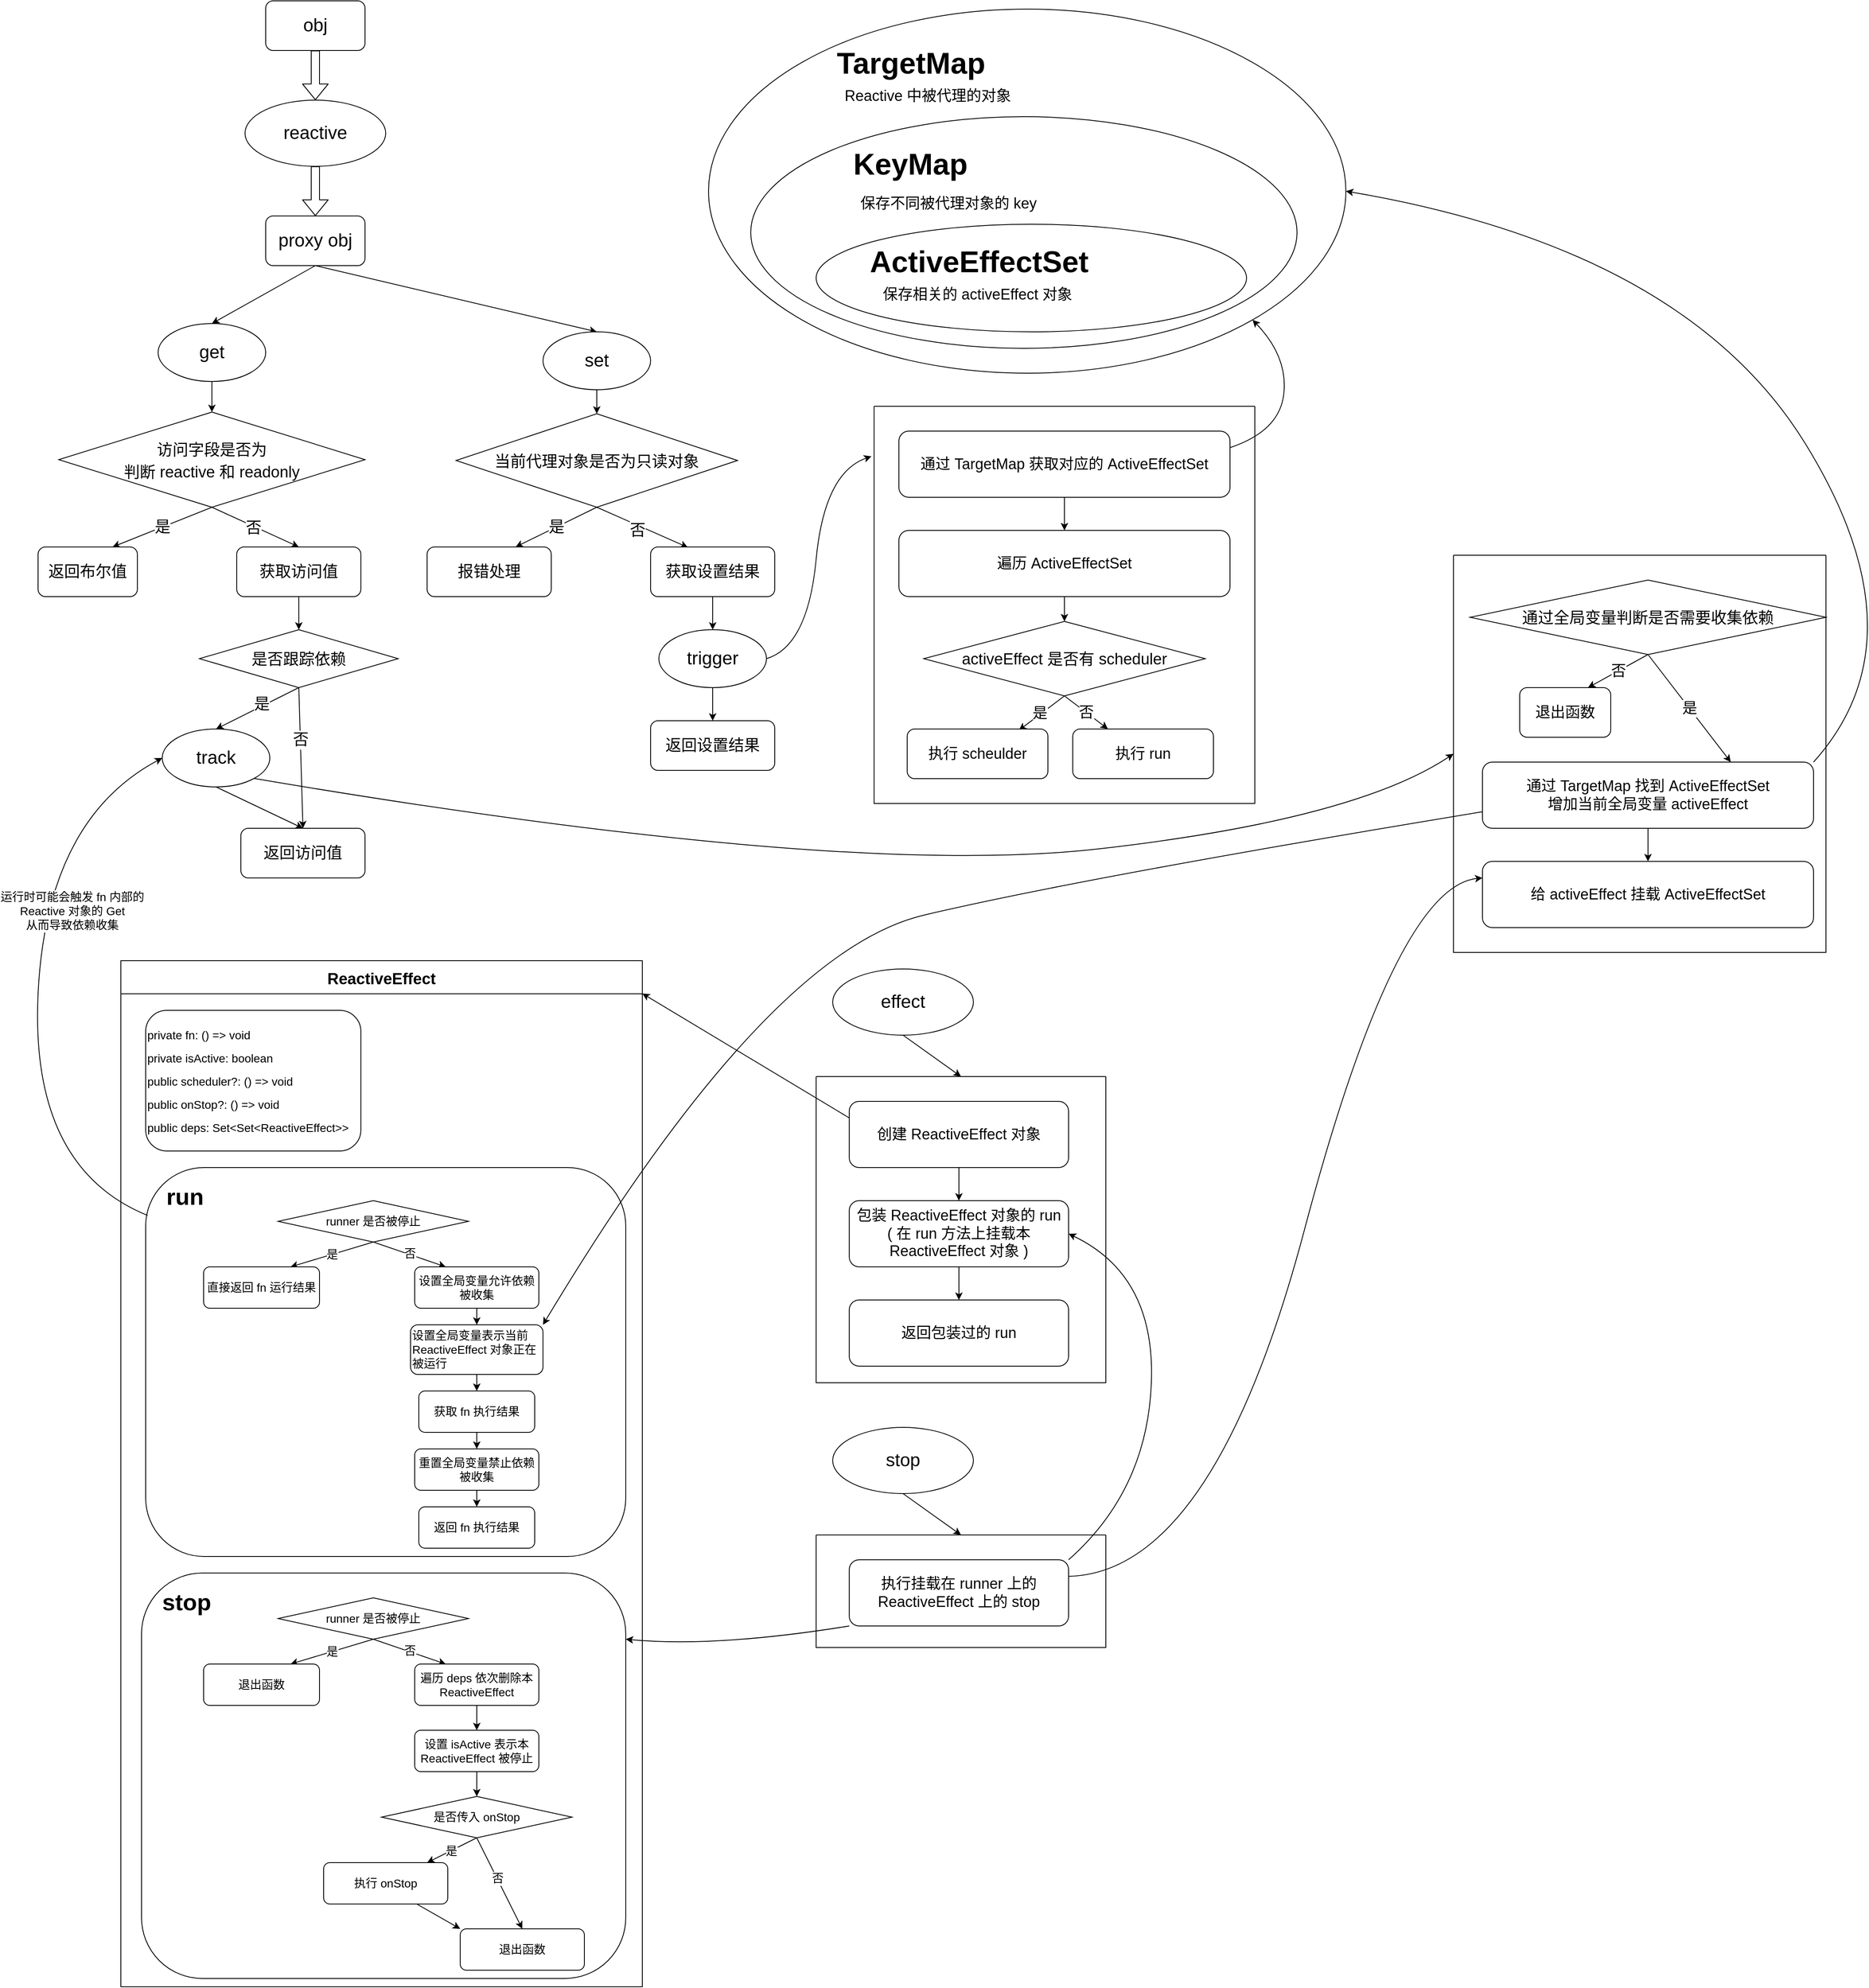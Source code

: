 <mxfile>
    <diagram id="R4spEyw9eaZhUga1ujNU" name="Page-1">
        <mxGraphModel dx="2276" dy="1254" grid="1" gridSize="10" guides="1" tooltips="1" connect="1" arrows="1" fold="1" page="1" pageScale="1" pageWidth="827" pageHeight="1169" math="0" shadow="0">
            <root>
                <mxCell id="0"/>
                <mxCell id="1" parent="0"/>
                <mxCell id="2" value="&lt;font style=&quot;font-size: 22px&quot;&gt;reactive&lt;/font&gt;" style="ellipse;whiteSpace=wrap;html=1;" vertex="1" parent="1">
                    <mxGeometry x="300" y="150" width="170" height="80" as="geometry"/>
                </mxCell>
                <mxCell id="98" style="edgeStyle=none;html=1;exitX=0.5;exitY=1;exitDx=0;exitDy=0;entryX=0.5;entryY=0;entryDx=0;entryDy=0;fontSize=18;" edge="1" parent="1" source="3" target="91">
                    <mxGeometry relative="1" as="geometry"/>
                </mxCell>
                <mxCell id="3" value="&lt;font style=&quot;font-size: 22px&quot;&gt;effect&lt;/font&gt;" style="ellipse;whiteSpace=wrap;html=1;" vertex="1" parent="1">
                    <mxGeometry x="1010" y="1200" width="170" height="80" as="geometry"/>
                </mxCell>
                <mxCell id="4" value="obj" style="rounded=1;whiteSpace=wrap;html=1;fontSize=22;" vertex="1" parent="1">
                    <mxGeometry x="325" y="30" width="120" height="60" as="geometry"/>
                </mxCell>
                <mxCell id="5" value="" style="shape=flexArrow;endArrow=classic;html=1;fontSize=22;exitX=0.5;exitY=1;exitDx=0;exitDy=0;entryX=0.5;entryY=0;entryDx=0;entryDy=0;" edge="1" parent="1" source="4" target="2">
                    <mxGeometry width="50" height="50" relative="1" as="geometry">
                        <mxPoint x="360" y="400" as="sourcePoint"/>
                        <mxPoint x="410" y="350" as="targetPoint"/>
                    </mxGeometry>
                </mxCell>
                <mxCell id="12" style="edgeStyle=none;html=1;exitX=0.5;exitY=1;exitDx=0;exitDy=0;entryX=0.5;entryY=0;entryDx=0;entryDy=0;fontSize=22;" edge="1" parent="1" source="6" target="8">
                    <mxGeometry relative="1" as="geometry"/>
                </mxCell>
                <mxCell id="13" style="edgeStyle=none;html=1;exitX=0.5;exitY=1;exitDx=0;exitDy=0;entryX=0.5;entryY=0;entryDx=0;entryDy=0;fontSize=22;" edge="1" parent="1" source="6" target="10">
                    <mxGeometry relative="1" as="geometry"/>
                </mxCell>
                <mxCell id="6" value="proxy obj" style="rounded=1;whiteSpace=wrap;html=1;fontSize=22;" vertex="1" parent="1">
                    <mxGeometry x="325" y="290" width="120" height="60" as="geometry"/>
                </mxCell>
                <mxCell id="7" value="" style="shape=flexArrow;endArrow=classic;html=1;fontSize=22;exitX=0.5;exitY=1;exitDx=0;exitDy=0;entryX=0.5;entryY=0;entryDx=0;entryDy=0;" edge="1" parent="1" source="2" target="6">
                    <mxGeometry width="50" height="50" relative="1" as="geometry">
                        <mxPoint x="395" y="90" as="sourcePoint"/>
                        <mxPoint x="395" y="160" as="targetPoint"/>
                    </mxGeometry>
                </mxCell>
                <mxCell id="15" style="edgeStyle=none;html=1;exitX=0.5;exitY=1;exitDx=0;exitDy=0;entryX=0.5;entryY=0;entryDx=0;entryDy=0;fontSize=19;" edge="1" parent="1" source="8" target="14">
                    <mxGeometry relative="1" as="geometry"/>
                </mxCell>
                <mxCell id="8" value="&lt;font style=&quot;font-size: 22px&quot;&gt;get&lt;/font&gt;" style="ellipse;whiteSpace=wrap;html=1;" vertex="1" parent="1">
                    <mxGeometry x="195" y="420" width="130" height="70" as="geometry"/>
                </mxCell>
                <mxCell id="32" style="edgeStyle=none;html=1;exitX=0.5;exitY=1;exitDx=0;exitDy=0;entryX=0.5;entryY=0;entryDx=0;entryDy=0;fontSize=19;" edge="1" parent="1" source="10" target="31">
                    <mxGeometry relative="1" as="geometry"/>
                </mxCell>
                <mxCell id="10" value="&lt;font style=&quot;font-size: 22px&quot;&gt;set&lt;/font&gt;" style="ellipse;whiteSpace=wrap;html=1;" vertex="1" parent="1">
                    <mxGeometry x="660" y="430" width="130" height="70" as="geometry"/>
                </mxCell>
                <mxCell id="17" value="是" style="edgeStyle=none;html=1;exitX=0.5;exitY=1;exitDx=0;exitDy=0;entryX=0.75;entryY=0;entryDx=0;entryDy=0;fontSize=19;" edge="1" parent="1" source="14" target="16">
                    <mxGeometry relative="1" as="geometry"/>
                </mxCell>
                <mxCell id="19" style="edgeStyle=none;html=1;exitX=0.5;exitY=1;exitDx=0;exitDy=0;entryX=0.5;entryY=0;entryDx=0;entryDy=0;fontSize=19;" edge="1" parent="1" source="14" target="18">
                    <mxGeometry relative="1" as="geometry"/>
                </mxCell>
                <mxCell id="20" value="否" style="edgeLabel;html=1;align=center;verticalAlign=middle;resizable=0;points=[];fontSize=19;" vertex="1" connectable="0" parent="19">
                    <mxGeometry x="0.074" y="1" relative="1" as="geometry">
                        <mxPoint x="-7" as="offset"/>
                    </mxGeometry>
                </mxCell>
                <mxCell id="14" value="&lt;font style=&quot;font-size: 19px&quot;&gt;访问字段是否为&lt;br&gt;判断 reactive 和 readonly&lt;/font&gt;" style="rhombus;whiteSpace=wrap;html=1;fontSize=22;" vertex="1" parent="1">
                    <mxGeometry x="75" y="527" width="370" height="115" as="geometry"/>
                </mxCell>
                <mxCell id="16" value="返回布尔值" style="rounded=1;whiteSpace=wrap;html=1;fontSize=19;" vertex="1" parent="1">
                    <mxGeometry x="50" y="690" width="120" height="60" as="geometry"/>
                </mxCell>
                <mxCell id="22" style="edgeStyle=none;html=1;exitX=0.5;exitY=1;exitDx=0;exitDy=0;entryX=0.5;entryY=0;entryDx=0;entryDy=0;fontSize=19;" edge="1" parent="1" source="18" target="21">
                    <mxGeometry relative="1" as="geometry"/>
                </mxCell>
                <mxCell id="18" value="获取访问值" style="rounded=1;whiteSpace=wrap;html=1;fontSize=19;" vertex="1" parent="1">
                    <mxGeometry x="290" y="690" width="150" height="60" as="geometry"/>
                </mxCell>
                <mxCell id="25" style="edgeStyle=none;html=1;exitX=0.5;exitY=1;exitDx=0;exitDy=0;entryX=0.5;entryY=0;entryDx=0;entryDy=0;fontSize=19;" edge="1" parent="1" source="21" target="24">
                    <mxGeometry relative="1" as="geometry"/>
                </mxCell>
                <mxCell id="26" value="是" style="edgeLabel;html=1;align=center;verticalAlign=middle;resizable=0;points=[];fontSize=19;" vertex="1" connectable="0" parent="25">
                    <mxGeometry x="0.124" y="3" relative="1" as="geometry">
                        <mxPoint x="10" y="-11" as="offset"/>
                    </mxGeometry>
                </mxCell>
                <mxCell id="29" style="edgeStyle=none;html=1;exitX=0.5;exitY=1;exitDx=0;exitDy=0;entryX=0.5;entryY=0;entryDx=0;entryDy=0;fontSize=19;" edge="1" parent="1" source="21" target="27">
                    <mxGeometry relative="1" as="geometry"/>
                </mxCell>
                <mxCell id="30" value="否" style="edgeLabel;html=1;align=center;verticalAlign=middle;resizable=0;points=[];fontSize=19;" vertex="1" connectable="0" parent="29">
                    <mxGeometry x="-0.259" relative="1" as="geometry">
                        <mxPoint as="offset"/>
                    </mxGeometry>
                </mxCell>
                <mxCell id="21" value="&lt;span style=&quot;font-size: 19px&quot;&gt;是否跟踪依赖&lt;/span&gt;" style="rhombus;whiteSpace=wrap;html=1;fontSize=22;" vertex="1" parent="1">
                    <mxGeometry x="245" y="790" width="240" height="70" as="geometry"/>
                </mxCell>
                <mxCell id="28" style="edgeStyle=none;html=1;exitX=0.5;exitY=1;exitDx=0;exitDy=0;entryX=0.5;entryY=0;entryDx=0;entryDy=0;fontSize=19;" edge="1" parent="1" source="24" target="27">
                    <mxGeometry relative="1" as="geometry"/>
                </mxCell>
                <mxCell id="24" value="&lt;font style=&quot;font-size: 22px&quot;&gt;track&lt;/font&gt;" style="ellipse;whiteSpace=wrap;html=1;" vertex="1" parent="1">
                    <mxGeometry x="200" y="910" width="130" height="70" as="geometry"/>
                </mxCell>
                <mxCell id="27" value="返回访问值" style="rounded=1;whiteSpace=wrap;html=1;fontSize=19;" vertex="1" parent="1">
                    <mxGeometry x="295" y="1030" width="150" height="60" as="geometry"/>
                </mxCell>
                <mxCell id="34" value="是" style="edgeStyle=none;html=1;exitX=0.5;exitY=1;exitDx=0;exitDy=0;entryX=0.713;entryY=0;entryDx=0;entryDy=0;entryPerimeter=0;fontSize=19;" edge="1" parent="1" source="31" target="33">
                    <mxGeometry relative="1" as="geometry"/>
                </mxCell>
                <mxCell id="36" style="edgeStyle=none;html=1;exitX=0.5;exitY=1;exitDx=0;exitDy=0;entryX=0.3;entryY=0.008;entryDx=0;entryDy=0;entryPerimeter=0;fontSize=19;" edge="1" parent="1" source="31" target="35">
                    <mxGeometry relative="1" as="geometry"/>
                </mxCell>
                <mxCell id="37" value="否" style="edgeLabel;html=1;align=center;verticalAlign=middle;resizable=0;points=[];fontSize=19;" vertex="1" connectable="0" parent="36">
                    <mxGeometry x="-0.223" relative="1" as="geometry">
                        <mxPoint x="6" y="9" as="offset"/>
                    </mxGeometry>
                </mxCell>
                <mxCell id="31" value="&lt;span style=&quot;font-size: 19px&quot;&gt;当前代理对象是否为只读对象&lt;/span&gt;" style="rhombus;whiteSpace=wrap;html=1;fontSize=22;" vertex="1" parent="1">
                    <mxGeometry x="555" y="529" width="340" height="113" as="geometry"/>
                </mxCell>
                <mxCell id="33" value="报错处理" style="rounded=1;whiteSpace=wrap;html=1;fontSize=19;" vertex="1" parent="1">
                    <mxGeometry x="520" y="690" width="150" height="60" as="geometry"/>
                </mxCell>
                <mxCell id="43" style="edgeStyle=none;html=1;exitX=0.5;exitY=1;exitDx=0;exitDy=0;entryX=0.5;entryY=0;entryDx=0;entryDy=0;fontSize=19;" edge="1" parent="1" source="35" target="42">
                    <mxGeometry relative="1" as="geometry"/>
                </mxCell>
                <mxCell id="35" value="获取设置结果" style="rounded=1;whiteSpace=wrap;html=1;fontSize=19;" vertex="1" parent="1">
                    <mxGeometry x="790" y="690" width="150" height="60" as="geometry"/>
                </mxCell>
                <mxCell id="40" value="返回设置结果" style="rounded=1;whiteSpace=wrap;html=1;fontSize=19;" vertex="1" parent="1">
                    <mxGeometry x="790" y="900" width="150" height="60" as="geometry"/>
                </mxCell>
                <mxCell id="44" style="edgeStyle=none;html=1;exitX=0.5;exitY=1;exitDx=0;exitDy=0;entryX=0.5;entryY=0;entryDx=0;entryDy=0;fontSize=19;" edge="1" parent="1" source="42" target="40">
                    <mxGeometry relative="1" as="geometry"/>
                </mxCell>
                <mxCell id="42" value="&lt;font style=&quot;font-size: 22px&quot;&gt;trigger&lt;/font&gt;" style="ellipse;whiteSpace=wrap;html=1;" vertex="1" parent="1">
                    <mxGeometry x="800" y="790" width="130" height="70" as="geometry"/>
                </mxCell>
                <mxCell id="45" value="ReactiveEffect" style="swimlane;fontSize=19;startSize=40;" vertex="1" parent="1">
                    <mxGeometry x="150" y="1190" width="630" height="1240" as="geometry"/>
                </mxCell>
                <mxCell id="46" value="&lt;p style=&quot;line-height: 1 ; font-size: 14px&quot;&gt;private fn: () =&amp;gt; void&lt;/p&gt;&lt;p style=&quot;line-height: 1 ; font-size: 14px&quot;&gt;private isActive: boolean&lt;/p&gt;&lt;p style=&quot;line-height: 1 ; font-size: 14px&quot;&gt;public scheduler?: () =&amp;gt; void&lt;/p&gt;&lt;p style=&quot;line-height: 1 ; font-size: 14px&quot;&gt;public onStop?: () =&amp;gt; void&lt;/p&gt;&lt;p style=&quot;line-height: 1 ; font-size: 14px&quot;&gt;public deps:&amp;nbsp;Set&amp;lt;Set&amp;lt;ReactiveEffect&amp;gt;&amp;gt;&lt;/p&gt;" style="rounded=1;whiteSpace=wrap;html=1;fontSize=14;align=left;" vertex="1" parent="45">
                    <mxGeometry x="30" y="60" width="260" height="170" as="geometry"/>
                </mxCell>
                <mxCell id="47" value="&lt;p style=&quot;line-height: 1 ; font-size: 14px&quot;&gt;&lt;br&gt;&lt;/p&gt;" style="rounded=1;whiteSpace=wrap;html=1;fontSize=14;align=left;" vertex="1" parent="45">
                    <mxGeometry x="30" y="250" width="580" height="470" as="geometry"/>
                </mxCell>
                <mxCell id="48" value="&lt;h1&gt;run&lt;/h1&gt;" style="text;html=1;strokeColor=none;fillColor=none;spacing=5;spacingTop=-20;whiteSpace=wrap;overflow=hidden;rounded=0;fontSize=14;" vertex="1" parent="45">
                    <mxGeometry x="50" y="260" width="60" height="50" as="geometry"/>
                </mxCell>
                <mxCell id="52" value="是" style="edgeStyle=none;html=1;exitX=0.5;exitY=1;exitDx=0;exitDy=0;entryX=0.75;entryY=0;entryDx=0;entryDy=0;fontSize=14;" edge="1" parent="45" source="49" target="50">
                    <mxGeometry relative="1" as="geometry"/>
                </mxCell>
                <mxCell id="54" style="edgeStyle=none;html=1;exitX=0.5;exitY=1;exitDx=0;exitDy=0;entryX=0.25;entryY=0;entryDx=0;entryDy=0;fontSize=14;" edge="1" parent="45" source="49" target="53">
                    <mxGeometry relative="1" as="geometry"/>
                </mxCell>
                <mxCell id="56" value="否" style="edgeLabel;html=1;align=center;verticalAlign=middle;resizable=0;points=[];fontSize=14;" vertex="1" connectable="0" parent="54">
                    <mxGeometry x="-0.011" y="1" relative="1" as="geometry">
                        <mxPoint as="offset"/>
                    </mxGeometry>
                </mxCell>
                <mxCell id="49" value="runner 是否被停止" style="rhombus;whiteSpace=wrap;html=1;fontSize=14;" vertex="1" parent="45">
                    <mxGeometry x="190" y="290" width="230" height="50" as="geometry"/>
                </mxCell>
                <mxCell id="50" value="直接返回 fn 运行结果" style="rounded=1;whiteSpace=wrap;html=1;fontSize=14;" vertex="1" parent="45">
                    <mxGeometry x="100" y="370" width="140" height="50" as="geometry"/>
                </mxCell>
                <mxCell id="58" style="edgeStyle=none;html=1;exitX=0.5;exitY=1;exitDx=0;exitDy=0;entryX=0.5;entryY=0;entryDx=0;entryDy=0;fontSize=14;" edge="1" parent="45" source="53" target="57">
                    <mxGeometry relative="1" as="geometry"/>
                </mxCell>
                <mxCell id="53" value="设置全局变量允许依赖被收集" style="rounded=1;whiteSpace=wrap;html=1;fontSize=14;" vertex="1" parent="45">
                    <mxGeometry x="355" y="370" width="150" height="50" as="geometry"/>
                </mxCell>
                <mxCell id="60" style="edgeStyle=none;html=1;exitX=0.5;exitY=1;exitDx=0;exitDy=0;entryX=0.5;entryY=0;entryDx=0;entryDy=0;fontSize=14;" edge="1" parent="45" source="57" target="59">
                    <mxGeometry relative="1" as="geometry"/>
                </mxCell>
                <mxCell id="57" value="设置全局变量表示当前 ReactiveEffect 对象正在被运行" style="rounded=1;whiteSpace=wrap;html=1;fontSize=14;align=left;" vertex="1" parent="45">
                    <mxGeometry x="350" y="440" width="160" height="60" as="geometry"/>
                </mxCell>
                <mxCell id="62" style="edgeStyle=none;html=1;exitX=0.5;exitY=1;exitDx=0;exitDy=0;entryX=0.5;entryY=0;entryDx=0;entryDy=0;fontSize=14;" edge="1" parent="45" source="59" target="61">
                    <mxGeometry relative="1" as="geometry"/>
                </mxCell>
                <mxCell id="59" value="获取 fn 执行结果" style="rounded=1;whiteSpace=wrap;html=1;fontSize=14;" vertex="1" parent="45">
                    <mxGeometry x="360" y="520" width="140" height="50" as="geometry"/>
                </mxCell>
                <mxCell id="64" style="edgeStyle=none;html=1;exitX=0.5;exitY=1;exitDx=0;exitDy=0;entryX=0.5;entryY=0;entryDx=0;entryDy=0;fontSize=14;" edge="1" parent="45" source="61" target="63">
                    <mxGeometry relative="1" as="geometry"/>
                </mxCell>
                <mxCell id="61" value="重置全局变量禁止依赖被收集" style="rounded=1;whiteSpace=wrap;html=1;fontSize=14;" vertex="1" parent="45">
                    <mxGeometry x="355" y="590" width="150" height="50" as="geometry"/>
                </mxCell>
                <mxCell id="63" value="返回 fn 执行结果" style="rounded=1;whiteSpace=wrap;html=1;fontSize=14;" vertex="1" parent="45">
                    <mxGeometry x="360" y="660" width="140" height="50" as="geometry"/>
                </mxCell>
                <mxCell id="68" value="&lt;p style=&quot;line-height: 1 ; font-size: 14px&quot;&gt;&lt;br&gt;&lt;/p&gt;" style="rounded=1;whiteSpace=wrap;html=1;fontSize=14;align=left;" vertex="1" parent="45">
                    <mxGeometry x="25" y="740" width="585" height="490" as="geometry"/>
                </mxCell>
                <mxCell id="69" value="&lt;h1&gt;stop&lt;/h1&gt;" style="text;html=1;strokeColor=none;fillColor=none;spacing=5;spacingTop=-20;whiteSpace=wrap;overflow=hidden;rounded=0;fontSize=14;" vertex="1" parent="45">
                    <mxGeometry x="45" y="750" width="75" height="50" as="geometry"/>
                </mxCell>
                <mxCell id="70" value="runner 是否被停止" style="rhombus;whiteSpace=wrap;html=1;fontSize=14;" vertex="1" parent="45">
                    <mxGeometry x="190" y="770" width="230" height="50" as="geometry"/>
                </mxCell>
                <mxCell id="73" value="是" style="edgeStyle=none;html=1;exitX=0.5;exitY=1;exitDx=0;exitDy=0;entryX=0.75;entryY=0;entryDx=0;entryDy=0;fontSize=14;" edge="1" parent="45" target="74">
                    <mxGeometry relative="1" as="geometry">
                        <mxPoint x="305" y="820" as="sourcePoint"/>
                    </mxGeometry>
                </mxCell>
                <mxCell id="74" value="退出函数" style="rounded=1;whiteSpace=wrap;html=1;fontSize=14;" vertex="1" parent="45">
                    <mxGeometry x="100" y="850" width="140" height="50" as="geometry"/>
                </mxCell>
                <mxCell id="76" style="edgeStyle=none;html=1;exitX=0.5;exitY=1;exitDx=0;exitDy=0;entryX=0.25;entryY=0;entryDx=0;entryDy=0;fontSize=14;" edge="1" parent="45" target="78">
                    <mxGeometry relative="1" as="geometry">
                        <mxPoint x="305" y="820" as="sourcePoint"/>
                    </mxGeometry>
                </mxCell>
                <mxCell id="77" value="否" style="edgeLabel;html=1;align=center;verticalAlign=middle;resizable=0;points=[];fontSize=14;" vertex="1" connectable="0" parent="76">
                    <mxGeometry x="-0.011" y="1" relative="1" as="geometry">
                        <mxPoint as="offset"/>
                    </mxGeometry>
                </mxCell>
                <mxCell id="80" style="edgeStyle=none;html=1;entryX=0.5;entryY=0;entryDx=0;entryDy=0;fontSize=14;" edge="1" parent="45" source="78" target="79">
                    <mxGeometry relative="1" as="geometry"/>
                </mxCell>
                <mxCell id="78" value="遍历 deps 依次删除本&lt;br&gt;ReactiveEffect" style="rounded=1;whiteSpace=wrap;html=1;fontSize=14;" vertex="1" parent="45">
                    <mxGeometry x="355" y="850" width="150" height="50" as="geometry"/>
                </mxCell>
                <mxCell id="82" style="edgeStyle=none;html=1;exitX=0.5;exitY=1;exitDx=0;exitDy=0;entryX=0.5;entryY=0;entryDx=0;entryDy=0;fontSize=14;" edge="1" parent="45" source="79" target="81">
                    <mxGeometry relative="1" as="geometry"/>
                </mxCell>
                <mxCell id="79" value="设置 isActive 表示本&lt;br&gt;ReactiveEffect 被停止" style="rounded=1;whiteSpace=wrap;html=1;fontSize=14;" vertex="1" parent="45">
                    <mxGeometry x="355" y="930" width="150" height="50" as="geometry"/>
                </mxCell>
                <mxCell id="84" style="edgeStyle=none;html=1;exitX=0.5;exitY=1;exitDx=0;exitDy=0;fontSize=14;" edge="1" parent="45" source="81" target="83">
                    <mxGeometry relative="1" as="geometry"/>
                </mxCell>
                <mxCell id="85" value="是" style="edgeLabel;html=1;align=center;verticalAlign=middle;resizable=0;points=[];fontSize=14;" vertex="1" connectable="0" parent="84">
                    <mxGeometry x="0.024" relative="1" as="geometry">
                        <mxPoint as="offset"/>
                    </mxGeometry>
                </mxCell>
                <mxCell id="87" style="edgeStyle=none;html=1;exitX=0.5;exitY=1;exitDx=0;exitDy=0;entryX=0.5;entryY=0;entryDx=0;entryDy=0;fontSize=14;" edge="1" parent="45" source="81" target="86">
                    <mxGeometry relative="1" as="geometry"/>
                </mxCell>
                <mxCell id="89" value="否" style="edgeLabel;html=1;align=center;verticalAlign=middle;resizable=0;points=[];fontSize=14;" vertex="1" connectable="0" parent="87">
                    <mxGeometry x="-0.114" relative="1" as="geometry">
                        <mxPoint as="offset"/>
                    </mxGeometry>
                </mxCell>
                <mxCell id="81" value="是否传入 onStop" style="rhombus;whiteSpace=wrap;html=1;fontSize=14;" vertex="1" parent="45">
                    <mxGeometry x="315" y="1010" width="230" height="50" as="geometry"/>
                </mxCell>
                <mxCell id="88" style="edgeStyle=none;html=1;exitX=0.75;exitY=1;exitDx=0;exitDy=0;entryX=0;entryY=0;entryDx=0;entryDy=0;fontSize=14;" edge="1" parent="45" source="83" target="86">
                    <mxGeometry relative="1" as="geometry"/>
                </mxCell>
                <mxCell id="83" value="执行 onStop" style="rounded=1;whiteSpace=wrap;html=1;fontSize=14;" vertex="1" parent="45">
                    <mxGeometry x="245" y="1090" width="150" height="50" as="geometry"/>
                </mxCell>
                <mxCell id="86" value="退出函数" style="rounded=1;whiteSpace=wrap;html=1;fontSize=14;" vertex="1" parent="45">
                    <mxGeometry x="410" y="1170" width="150" height="50" as="geometry"/>
                </mxCell>
                <mxCell id="116" value="" style="curved=1;endArrow=classic;html=1;fontSize=18;exitX=0;exitY=1;exitDx=0;exitDy=0;" edge="1" parent="45" source="111">
                    <mxGeometry width="50" height="50" relative="1" as="geometry">
                        <mxPoint x="890" y="900" as="sourcePoint"/>
                        <mxPoint x="610" y="820" as="targetPoint"/>
                        <Array as="points">
                            <mxPoint x="720" y="830"/>
                        </Array>
                    </mxGeometry>
                </mxCell>
                <mxCell id="65" value="" style="curved=1;endArrow=classic;html=1;fontSize=14;exitX=0.004;exitY=0.123;exitDx=0;exitDy=0;exitPerimeter=0;entryX=0;entryY=0.5;entryDx=0;entryDy=0;" edge="1" parent="1" source="47" target="24">
                    <mxGeometry width="50" height="50" relative="1" as="geometry">
                        <mxPoint x="40" y="1490" as="sourcePoint"/>
                        <mxPoint x="30" y="1250" as="targetPoint"/>
                        <Array as="points">
                            <mxPoint x="40" y="1440"/>
                            <mxPoint x="60" y="1020"/>
                        </Array>
                    </mxGeometry>
                </mxCell>
                <mxCell id="67" value="运行时可能会触发 fn 内部的&lt;br&gt;Reactive 对象的 Get&lt;br&gt;从而导致依赖收集" style="edgeLabel;html=1;align=center;verticalAlign=middle;resizable=0;points=[];fontSize=14;" vertex="1" connectable="0" parent="65">
                    <mxGeometry x="0.306" y="-14" relative="1" as="geometry">
                        <mxPoint x="21" y="14" as="offset"/>
                    </mxGeometry>
                </mxCell>
                <mxCell id="91" value="" style="swimlane;startSize=0;fontSize=14;" vertex="1" parent="1">
                    <mxGeometry x="990" y="1330" width="350" height="370" as="geometry"/>
                </mxCell>
                <mxCell id="95" style="edgeStyle=none;html=1;exitX=0.5;exitY=1;exitDx=0;exitDy=0;entryX=0.5;entryY=0;entryDx=0;entryDy=0;fontSize=18;" edge="1" parent="91" source="92" target="94">
                    <mxGeometry relative="1" as="geometry"/>
                </mxCell>
                <mxCell id="92" value="&lt;font style=&quot;font-size: 18px&quot;&gt;创建 ReactiveEffect 对象&lt;/font&gt;" style="rounded=1;whiteSpace=wrap;html=1;fontSize=14;" vertex="1" parent="91">
                    <mxGeometry x="40" y="30" width="265" height="80" as="geometry"/>
                </mxCell>
                <mxCell id="97" style="edgeStyle=none;html=1;exitX=0.5;exitY=1;exitDx=0;exitDy=0;entryX=0.5;entryY=0;entryDx=0;entryDy=0;fontSize=18;" edge="1" parent="91" source="94" target="96">
                    <mxGeometry relative="1" as="geometry"/>
                </mxCell>
                <mxCell id="94" value="&lt;span style=&quot;font-size: 18px&quot;&gt;包装 ReactiveEffect 对象的 run&lt;br&gt;( 在 run 方法上挂载本 ReactiveEffect 对象 )&lt;br&gt;&lt;/span&gt;" style="rounded=1;whiteSpace=wrap;html=1;fontSize=14;" vertex="1" parent="91">
                    <mxGeometry x="40" y="150" width="265" height="80" as="geometry"/>
                </mxCell>
                <mxCell id="96" value="&lt;span style=&quot;font-size: 18px&quot;&gt;返回包装过的 run&lt;/span&gt;" style="rounded=1;whiteSpace=wrap;html=1;fontSize=14;" vertex="1" parent="91">
                    <mxGeometry x="40" y="270" width="265" height="80" as="geometry"/>
                </mxCell>
                <mxCell id="93" style="edgeStyle=none;html=1;exitX=0;exitY=0.25;exitDx=0;exitDy=0;entryX=1;entryY=0.032;entryDx=0;entryDy=0;entryPerimeter=0;fontSize=18;" edge="1" parent="1" source="92" target="45">
                    <mxGeometry relative="1" as="geometry"/>
                </mxCell>
                <mxCell id="107" style="edgeStyle=none;html=1;exitX=0.5;exitY=1;exitDx=0;exitDy=0;entryX=0.5;entryY=0;entryDx=0;entryDy=0;fontSize=18;" edge="1" parent="1" source="108" target="109">
                    <mxGeometry relative="1" as="geometry"/>
                </mxCell>
                <mxCell id="108" value="&lt;font style=&quot;font-size: 22px&quot;&gt;stop&lt;/font&gt;" style="ellipse;whiteSpace=wrap;html=1;" vertex="1" parent="1">
                    <mxGeometry x="1010" y="1754" width="170" height="80" as="geometry"/>
                </mxCell>
                <mxCell id="109" value="" style="swimlane;startSize=0;fontSize=14;" vertex="1" parent="1">
                    <mxGeometry x="990" y="1884" width="350" height="136" as="geometry"/>
                </mxCell>
                <mxCell id="111" value="&lt;font style=&quot;font-size: 18px&quot;&gt;执行挂载在 runner 上的&lt;br&gt;ReactiveEffect 上的 stop&lt;br&gt;&lt;/font&gt;" style="rounded=1;whiteSpace=wrap;html=1;fontSize=14;" vertex="1" parent="109">
                    <mxGeometry x="40" y="30" width="265" height="80" as="geometry"/>
                </mxCell>
                <mxCell id="115" value="" style="curved=1;endArrow=classic;html=1;fontSize=18;exitX=1;exitY=0;exitDx=0;exitDy=0;entryX=1;entryY=0.5;entryDx=0;entryDy=0;" edge="1" parent="1" source="111" target="94">
                    <mxGeometry width="50" height="50" relative="1" as="geometry">
                        <mxPoint x="1370" y="1820" as="sourcePoint"/>
                        <mxPoint x="1420" y="1770" as="targetPoint"/>
                        <Array as="points">
                            <mxPoint x="1390" y="1830"/>
                            <mxPoint x="1400" y="1570"/>
                        </Array>
                    </mxGeometry>
                </mxCell>
                <mxCell id="117" value="" style="ellipse;whiteSpace=wrap;html=1;" vertex="1" parent="1">
                    <mxGeometry x="860" y="40" width="770" height="440" as="geometry"/>
                </mxCell>
                <mxCell id="118" value="&lt;h1&gt;TargetMap&lt;/h1&gt;" style="text;html=1;strokeColor=none;fillColor=none;spacing=5;spacingTop=-20;whiteSpace=wrap;overflow=hidden;rounded=0;fontSize=18;" vertex="1" parent="1">
                    <mxGeometry x="1010" y="70" width="190" height="70" as="geometry"/>
                </mxCell>
                <mxCell id="119" value="Reactive 中被代理的对象" style="text;html=1;strokeColor=none;fillColor=none;align=center;verticalAlign=middle;whiteSpace=wrap;rounded=0;fontSize=18;" vertex="1" parent="1">
                    <mxGeometry x="990" y="120" width="270" height="50" as="geometry"/>
                </mxCell>
                <mxCell id="120" value="" style="ellipse;whiteSpace=wrap;html=1;fontSize=18;" vertex="1" parent="1">
                    <mxGeometry x="911" y="170" width="660" height="280" as="geometry"/>
                </mxCell>
                <mxCell id="121" value="&lt;h1&gt;KeyMap&lt;/h1&gt;" style="text;html=1;strokeColor=none;fillColor=none;spacing=5;spacingTop=-20;whiteSpace=wrap;overflow=hidden;rounded=0;fontSize=18;" vertex="1" parent="1">
                    <mxGeometry x="1030" y="192" width="190" height="70" as="geometry"/>
                </mxCell>
                <mxCell id="122" value="保存不同被代理对象的 key" style="text;html=1;strokeColor=none;fillColor=none;align=center;verticalAlign=middle;whiteSpace=wrap;rounded=0;fontSize=18;" vertex="1" parent="1">
                    <mxGeometry x="1000" y="250" width="300" height="50" as="geometry"/>
                </mxCell>
                <mxCell id="123" value="" style="ellipse;whiteSpace=wrap;html=1;fontSize=18;" vertex="1" parent="1">
                    <mxGeometry x="990" y="300" width="520" height="130" as="geometry"/>
                </mxCell>
                <mxCell id="124" value="&lt;h1&gt;ActiveEffectSet&lt;/h1&gt;" style="text;html=1;strokeColor=none;fillColor=none;spacing=5;spacingTop=-20;whiteSpace=wrap;overflow=hidden;rounded=0;fontSize=18;" vertex="1" parent="1">
                    <mxGeometry x="1050" y="310" width="305" height="70" as="geometry"/>
                </mxCell>
                <mxCell id="125" value="保存相关的 activeEffect 对象" style="text;html=1;strokeColor=none;fillColor=none;align=center;verticalAlign=middle;whiteSpace=wrap;rounded=0;fontSize=18;" vertex="1" parent="1">
                    <mxGeometry x="1035" y="360" width="300" height="50" as="geometry"/>
                </mxCell>
                <mxCell id="126" value="" style="swimlane;startSize=0;fontSize=14;" vertex="1" parent="1">
                    <mxGeometry x="1060" y="520" width="460" height="480" as="geometry"/>
                </mxCell>
                <mxCell id="127" style="edgeStyle=none;html=1;exitX=0.5;exitY=1;exitDx=0;exitDy=0;entryX=0.5;entryY=0;entryDx=0;entryDy=0;fontSize=18;" edge="1" parent="126" source="128" target="133">
                    <mxGeometry relative="1" as="geometry">
                        <mxPoint x="172.5" y="150" as="targetPoint"/>
                    </mxGeometry>
                </mxCell>
                <mxCell id="128" value="&lt;font style=&quot;font-size: 18px&quot;&gt;通过 TargetMap 获取对应的 ActiveEffectSet&lt;/font&gt;" style="rounded=1;whiteSpace=wrap;html=1;fontSize=14;" vertex="1" parent="126">
                    <mxGeometry x="30" y="30" width="400" height="80" as="geometry"/>
                </mxCell>
                <mxCell id="129" style="edgeStyle=none;html=1;exitX=0.5;exitY=1;exitDx=0;exitDy=0;entryX=0.5;entryY=0;entryDx=0;entryDy=0;fontSize=18;" edge="1" parent="126" source="130">
                    <mxGeometry relative="1" as="geometry">
                        <mxPoint x="172.5" y="270" as="targetPoint"/>
                    </mxGeometry>
                </mxCell>
                <mxCell id="136" style="edgeStyle=none;html=1;exitX=0.5;exitY=1;exitDx=0;exitDy=0;entryX=0.5;entryY=0;entryDx=0;entryDy=0;fontSize=18;" edge="1" parent="126" source="133" target="135">
                    <mxGeometry relative="1" as="geometry"/>
                </mxCell>
                <mxCell id="133" value="&lt;font style=&quot;font-size: 18px&quot;&gt;遍历 ActiveEffectSet&lt;/font&gt;" style="rounded=1;whiteSpace=wrap;html=1;fontSize=14;" vertex="1" parent="126">
                    <mxGeometry x="30" y="150" width="400" height="80" as="geometry"/>
                </mxCell>
                <mxCell id="138" style="edgeStyle=none;html=1;exitX=0.5;exitY=1;exitDx=0;exitDy=0;entryX=0.794;entryY=0.025;entryDx=0;entryDy=0;entryPerimeter=0;fontSize=18;" edge="1" parent="126" source="135" target="137">
                    <mxGeometry relative="1" as="geometry"/>
                </mxCell>
                <mxCell id="139" value="是" style="edgeLabel;html=1;align=center;verticalAlign=middle;resizable=0;points=[];fontSize=18;" vertex="1" connectable="0" parent="138">
                    <mxGeometry x="0.071" y="4" relative="1" as="geometry">
                        <mxPoint x="-3" y="-5" as="offset"/>
                    </mxGeometry>
                </mxCell>
                <mxCell id="141" value="否" style="edgeStyle=none;html=1;exitX=0.5;exitY=1;exitDx=0;exitDy=0;entryX=0.25;entryY=0;entryDx=0;entryDy=0;fontSize=18;" edge="1" parent="126" source="135" target="140">
                    <mxGeometry relative="1" as="geometry"/>
                </mxCell>
                <mxCell id="135" value="&lt;span style=&quot;font-size: 19px&quot;&gt;activeEffect 是否有 scheduler&lt;/span&gt;" style="rhombus;whiteSpace=wrap;html=1;fontSize=22;" vertex="1" parent="126">
                    <mxGeometry x="60" y="260" width="340" height="90" as="geometry"/>
                </mxCell>
                <mxCell id="137" value="&lt;font style=&quot;font-size: 18px&quot;&gt;执行 scheulder&lt;/font&gt;" style="rounded=1;whiteSpace=wrap;html=1;fontSize=14;" vertex="1" parent="126">
                    <mxGeometry x="40" y="390" width="170" height="60" as="geometry"/>
                </mxCell>
                <mxCell id="140" value="&lt;font style=&quot;font-size: 18px&quot;&gt;执行 run&lt;/font&gt;" style="rounded=1;whiteSpace=wrap;html=1;fontSize=14;" vertex="1" parent="126">
                    <mxGeometry x="240" y="390" width="170" height="60" as="geometry"/>
                </mxCell>
                <mxCell id="132" value="" style="curved=1;endArrow=classic;html=1;fontSize=18;exitX=1;exitY=0.5;exitDx=0;exitDy=0;entryX=-0.007;entryY=0.126;entryDx=0;entryDy=0;entryPerimeter=0;" edge="1" parent="1" source="42" target="126">
                    <mxGeometry width="50" height="50" relative="1" as="geometry">
                        <mxPoint x="990" y="830" as="sourcePoint"/>
                        <mxPoint x="1040" y="780" as="targetPoint"/>
                        <Array as="points">
                            <mxPoint x="980" y="810"/>
                            <mxPoint x="1000" y="600"/>
                        </Array>
                    </mxGeometry>
                </mxCell>
                <mxCell id="142" value="" style="curved=1;endArrow=classic;html=1;fontSize=18;exitX=1;exitY=0.25;exitDx=0;exitDy=0;entryX=1;entryY=1;entryDx=0;entryDy=0;" edge="1" parent="1" source="128" target="117">
                    <mxGeometry width="50" height="50" relative="1" as="geometry">
                        <mxPoint x="1570" y="550" as="sourcePoint"/>
                        <mxPoint x="1620" y="500" as="targetPoint"/>
                        <Array as="points">
                            <mxPoint x="1550" y="550"/>
                            <mxPoint x="1560" y="460"/>
                        </Array>
                    </mxGeometry>
                </mxCell>
                <mxCell id="143" value="" style="swimlane;startSize=0;fontSize=14;" vertex="1" parent="1">
                    <mxGeometry x="1760" y="700" width="450" height="480" as="geometry"/>
                </mxCell>
                <mxCell id="146" style="edgeStyle=none;html=1;exitX=0.5;exitY=1;exitDx=0;exitDy=0;entryX=0.5;entryY=0;entryDx=0;entryDy=0;fontSize=18;" edge="1" parent="143">
                    <mxGeometry relative="1" as="geometry">
                        <mxPoint x="172.5" y="270" as="targetPoint"/>
                    </mxGeometry>
                </mxCell>
                <mxCell id="158" value="否" style="edgeStyle=none;html=1;exitX=0.5;exitY=1;exitDx=0;exitDy=0;entryX=0.75;entryY=0;entryDx=0;entryDy=0;fontSize=18;" edge="1" parent="143" source="156" target="157">
                    <mxGeometry relative="1" as="geometry"/>
                </mxCell>
                <mxCell id="160" value="是" style="edgeStyle=none;html=1;exitX=0.5;exitY=1;exitDx=0;exitDy=0;entryX=0.75;entryY=0;entryDx=0;entryDy=0;fontSize=18;" edge="1" parent="143" source="156" target="159">
                    <mxGeometry relative="1" as="geometry"/>
                </mxCell>
                <mxCell id="156" value="&lt;span style=&quot;font-size: 19px&quot;&gt;通过全局变量判断是否需要收集依赖&lt;/span&gt;" style="rhombus;whiteSpace=wrap;html=1;fontSize=22;" vertex="1" parent="143">
                    <mxGeometry x="20" y="30" width="430" height="90" as="geometry"/>
                </mxCell>
                <mxCell id="157" value="&lt;font style=&quot;font-size: 18px&quot;&gt;退出函数&lt;/font&gt;" style="rounded=1;whiteSpace=wrap;html=1;fontSize=14;" vertex="1" parent="143">
                    <mxGeometry x="80" y="160" width="110" height="60" as="geometry"/>
                </mxCell>
                <mxCell id="164" style="edgeStyle=none;html=1;exitX=0.5;exitY=1;exitDx=0;exitDy=0;entryX=0.5;entryY=0;entryDx=0;entryDy=0;fontSize=18;" edge="1" parent="143" source="159" target="163">
                    <mxGeometry relative="1" as="geometry"/>
                </mxCell>
                <mxCell id="159" value="&lt;span style=&quot;font-size: 18px&quot;&gt;通过 TargetMap 找到 ActiveEffectSet&lt;br&gt;增加当前全局变量 activeEffect&lt;br&gt;&lt;/span&gt;" style="rounded=1;whiteSpace=wrap;html=1;fontSize=14;" vertex="1" parent="143">
                    <mxGeometry x="35" y="250" width="400" height="80" as="geometry"/>
                </mxCell>
                <mxCell id="163" value="&lt;span style=&quot;font-size: 18px&quot;&gt;给 activeEffect 挂载 ActiveEffectSet&lt;br&gt;&lt;/span&gt;" style="rounded=1;whiteSpace=wrap;html=1;fontSize=14;" vertex="1" parent="143">
                    <mxGeometry x="35" y="370" width="400" height="80" as="geometry"/>
                </mxCell>
                <mxCell id="155" value="" style="curved=1;endArrow=classic;html=1;fontSize=18;exitX=1;exitY=1;exitDx=0;exitDy=0;entryX=0;entryY=0.5;entryDx=0;entryDy=0;" edge="1" parent="1" source="24" target="143">
                    <mxGeometry width="50" height="50" relative="1" as="geometry">
                        <mxPoint x="710" y="1080" as="sourcePoint"/>
                        <mxPoint x="1540" y="1070" as="targetPoint"/>
                        <Array as="points">
                            <mxPoint x="1020" y="1090"/>
                            <mxPoint x="1640" y="1020"/>
                        </Array>
                    </mxGeometry>
                </mxCell>
                <mxCell id="162" value="" style="curved=1;endArrow=classic;html=1;fontSize=18;exitX=0;exitY=0.75;exitDx=0;exitDy=0;entryX=1;entryY=0;entryDx=0;entryDy=0;" edge="1" parent="1" source="159" target="57">
                    <mxGeometry width="50" height="50" relative="1" as="geometry">
                        <mxPoint x="1500" y="1250" as="sourcePoint"/>
                        <mxPoint x="1130" y="1150" as="targetPoint"/>
                        <Array as="points">
                            <mxPoint x="1310" y="1090"/>
                            <mxPoint x="930" y="1180"/>
                        </Array>
                    </mxGeometry>
                </mxCell>
                <mxCell id="165" value="" style="curved=1;endArrow=classic;html=1;fontSize=18;exitX=1;exitY=0.25;exitDx=0;exitDy=0;entryX=0;entryY=0.25;entryDx=0;entryDy=0;" edge="1" parent="1" source="111" target="163">
                    <mxGeometry width="50" height="50" relative="1" as="geometry">
                        <mxPoint x="1570" y="1810" as="sourcePoint"/>
                        <mxPoint x="1620" y="1760" as="targetPoint"/>
                        <Array as="points">
                            <mxPoint x="1470" y="1930"/>
                            <mxPoint x="1690" y="1100"/>
                        </Array>
                    </mxGeometry>
                </mxCell>
                <mxCell id="166" value="" style="curved=1;endArrow=classic;html=1;fontSize=18;exitX=1;exitY=0;exitDx=0;exitDy=0;entryX=1;entryY=0.5;entryDx=0;entryDy=0;" edge="1" parent="1" source="159" target="117">
                    <mxGeometry width="50" height="50" relative="1" as="geometry">
                        <mxPoint x="2290" y="940" as="sourcePoint"/>
                        <mxPoint x="2340" y="890" as="targetPoint"/>
                        <Array as="points">
                            <mxPoint x="2330" y="800"/>
                            <mxPoint x="2040" y="330"/>
                        </Array>
                    </mxGeometry>
                </mxCell>
            </root>
        </mxGraphModel>
    </diagram>
</mxfile>